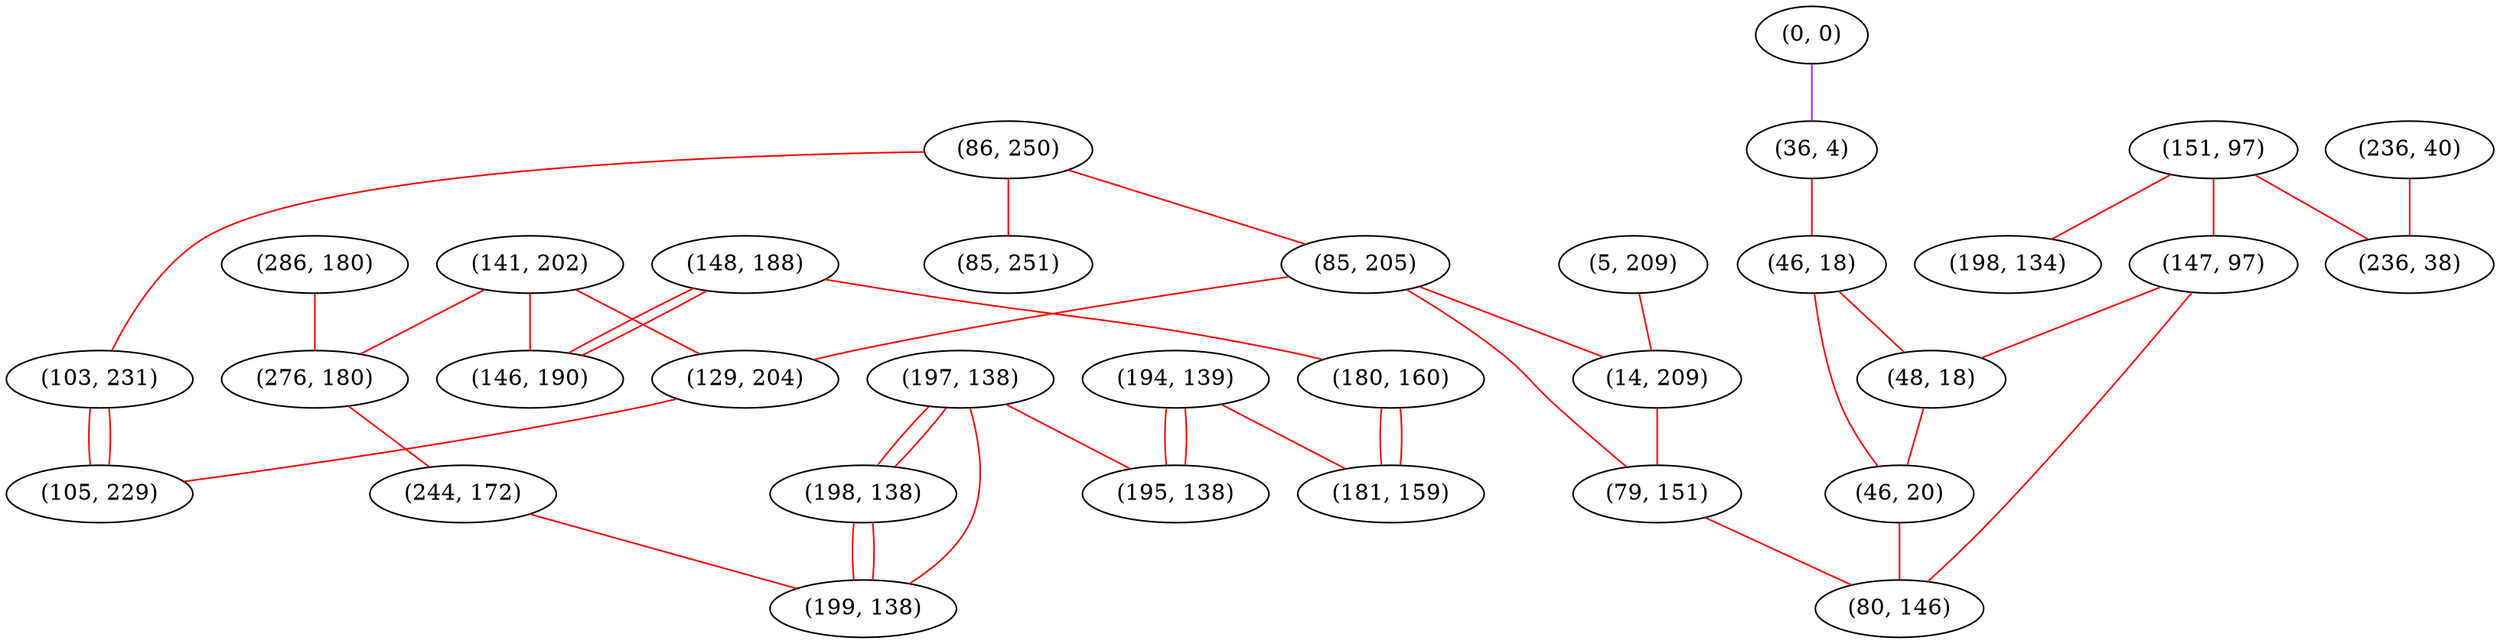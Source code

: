 graph "" {
"(86, 250)";
"(5, 209)";
"(148, 188)";
"(141, 202)";
"(85, 205)";
"(197, 138)";
"(129, 204)";
"(286, 180)";
"(276, 180)";
"(194, 139)";
"(0, 0)";
"(180, 160)";
"(151, 97)";
"(236, 40)";
"(14, 209)";
"(36, 4)";
"(85, 251)";
"(46, 18)";
"(103, 231)";
"(181, 159)";
"(105, 229)";
"(147, 97)";
"(48, 18)";
"(244, 172)";
"(79, 151)";
"(195, 138)";
"(198, 138)";
"(236, 38)";
"(199, 138)";
"(46, 20)";
"(146, 190)";
"(80, 146)";
"(198, 134)";
"(86, 250)" -- "(85, 205)"  [color=red, key=0, weight=1];
"(86, 250)" -- "(103, 231)"  [color=red, key=0, weight=1];
"(86, 250)" -- "(85, 251)"  [color=red, key=0, weight=1];
"(5, 209)" -- "(14, 209)"  [color=red, key=0, weight=1];
"(148, 188)" -- "(146, 190)"  [color=red, key=0, weight=1];
"(148, 188)" -- "(146, 190)"  [color=red, key=1, weight=1];
"(148, 188)" -- "(180, 160)"  [color=red, key=0, weight=1];
"(141, 202)" -- "(276, 180)"  [color=red, key=0, weight=1];
"(141, 202)" -- "(146, 190)"  [color=red, key=0, weight=1];
"(141, 202)" -- "(129, 204)"  [color=red, key=0, weight=1];
"(85, 205)" -- "(14, 209)"  [color=red, key=0, weight=1];
"(85, 205)" -- "(79, 151)"  [color=red, key=0, weight=1];
"(85, 205)" -- "(129, 204)"  [color=red, key=0, weight=1];
"(197, 138)" -- "(195, 138)"  [color=red, key=0, weight=1];
"(197, 138)" -- "(198, 138)"  [color=red, key=0, weight=1];
"(197, 138)" -- "(198, 138)"  [color=red, key=1, weight=1];
"(197, 138)" -- "(199, 138)"  [color=red, key=0, weight=1];
"(129, 204)" -- "(105, 229)"  [color=red, key=0, weight=1];
"(286, 180)" -- "(276, 180)"  [color=red, key=0, weight=1];
"(276, 180)" -- "(244, 172)"  [color=red, key=0, weight=1];
"(194, 139)" -- "(195, 138)"  [color=red, key=0, weight=1];
"(194, 139)" -- "(195, 138)"  [color=red, key=1, weight=1];
"(194, 139)" -- "(181, 159)"  [color=red, key=0, weight=1];
"(0, 0)" -- "(36, 4)"  [color=purple, key=0, weight=4];
"(180, 160)" -- "(181, 159)"  [color=red, key=0, weight=1];
"(180, 160)" -- "(181, 159)"  [color=red, key=1, weight=1];
"(151, 97)" -- "(147, 97)"  [color=red, key=0, weight=1];
"(151, 97)" -- "(236, 38)"  [color=red, key=0, weight=1];
"(151, 97)" -- "(198, 134)"  [color=red, key=0, weight=1];
"(236, 40)" -- "(236, 38)"  [color=red, key=0, weight=1];
"(14, 209)" -- "(79, 151)"  [color=red, key=0, weight=1];
"(36, 4)" -- "(46, 18)"  [color=red, key=0, weight=1];
"(46, 18)" -- "(46, 20)"  [color=red, key=0, weight=1];
"(46, 18)" -- "(48, 18)"  [color=red, key=0, weight=1];
"(103, 231)" -- "(105, 229)"  [color=red, key=0, weight=1];
"(103, 231)" -- "(105, 229)"  [color=red, key=1, weight=1];
"(147, 97)" -- "(48, 18)"  [color=red, key=0, weight=1];
"(147, 97)" -- "(80, 146)"  [color=red, key=0, weight=1];
"(48, 18)" -- "(46, 20)"  [color=red, key=0, weight=1];
"(244, 172)" -- "(199, 138)"  [color=red, key=0, weight=1];
"(79, 151)" -- "(80, 146)"  [color=red, key=0, weight=1];
"(198, 138)" -- "(199, 138)"  [color=red, key=0, weight=1];
"(198, 138)" -- "(199, 138)"  [color=red, key=1, weight=1];
"(46, 20)" -- "(80, 146)"  [color=red, key=0, weight=1];
}
